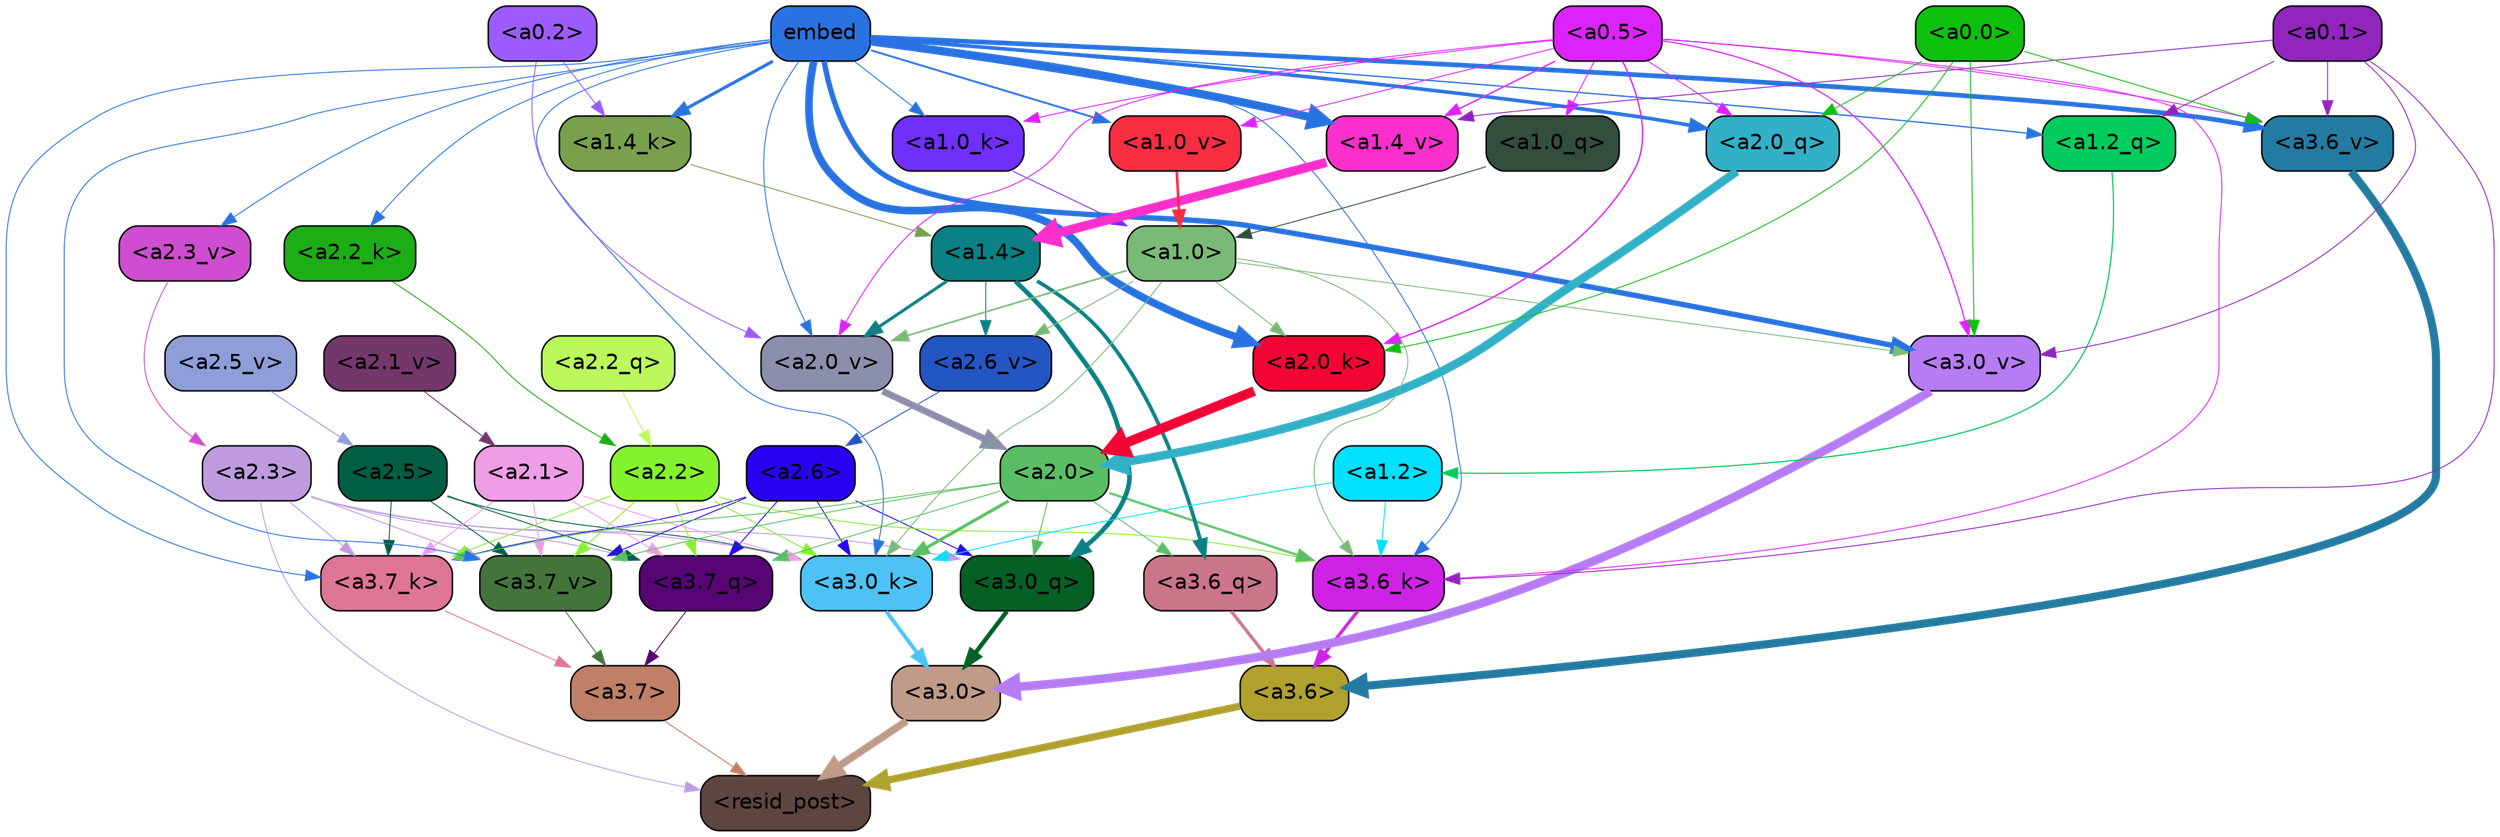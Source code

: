 strict digraph "" {
	graph [bgcolor=transparent,
		layout=dot,
		overlap=false,
		splines=true
	];
	"<a3.7>"	[color=black,
		fillcolor="#bf8067",
		fontname=Helvetica,
		shape=box,
		style="filled, rounded"];
	"<resid_post>"	[color=black,
		fillcolor="#5e4640",
		fontname=Helvetica,
		shape=box,
		style="filled, rounded"];
	"<a3.7>" -> "<resid_post>"	[color="#bf8067",
		penwidth=0.6];
	"<a3.6>"	[color=black,
		fillcolor="#b1a12d",
		fontname=Helvetica,
		shape=box,
		style="filled, rounded"];
	"<a3.6>" -> "<resid_post>"	[color="#b1a12d",
		penwidth=4.7534414529800415];
	"<a3.0>"	[color=black,
		fillcolor="#bf9b88",
		fontname=Helvetica,
		shape=box,
		style="filled, rounded"];
	"<a3.0>" -> "<resid_post>"	[color="#bf9b88",
		penwidth=4.898576855659485];
	"<a2.3>"	[color=black,
		fillcolor="#be9bdf",
		fontname=Helvetica,
		shape=box,
		style="filled, rounded"];
	"<a2.3>" -> "<resid_post>"	[color="#be9bdf",
		penwidth=0.6];
	"<a3.7_q>"	[color=black,
		fillcolor="#570475",
		fontname=Helvetica,
		shape=box,
		style="filled, rounded"];
	"<a2.3>" -> "<a3.7_q>"	[color="#be9bdf",
		penwidth=0.6];
	"<a3.0_q>"	[color=black,
		fillcolor="#046024",
		fontname=Helvetica,
		shape=box,
		style="filled, rounded"];
	"<a2.3>" -> "<a3.0_q>"	[color="#be9bdf",
		penwidth=0.6];
	"<a3.7_k>"	[color=black,
		fillcolor="#de7696",
		fontname=Helvetica,
		shape=box,
		style="filled, rounded"];
	"<a2.3>" -> "<a3.7_k>"	[color="#be9bdf",
		penwidth=0.6];
	"<a3.0_k>"	[color=black,
		fillcolor="#4ec2f5",
		fontname=Helvetica,
		shape=box,
		style="filled, rounded"];
	"<a2.3>" -> "<a3.0_k>"	[color="#be9bdf",
		penwidth=0.6];
	"<a3.7_v>"	[color=black,
		fillcolor="#43753b",
		fontname=Helvetica,
		shape=box,
		style="filled, rounded"];
	"<a2.3>" -> "<a3.7_v>"	[color="#be9bdf",
		penwidth=0.6];
	"<a3.7_q>" -> "<a3.7>"	[color="#570475",
		penwidth=0.6];
	"<a3.6_q>"	[color=black,
		fillcolor="#cb758b",
		fontname=Helvetica,
		shape=box,
		style="filled, rounded"];
	"<a3.6_q>" -> "<a3.6>"	[color="#cb758b",
		penwidth=2.160832464694977];
	"<a3.0_q>" -> "<a3.0>"	[color="#046024",
		penwidth=2.870753765106201];
	"<a3.7_k>" -> "<a3.7>"	[color="#de7696",
		penwidth=0.6];
	"<a3.6_k>"	[color=black,
		fillcolor="#ce23e5",
		fontname=Helvetica,
		shape=box,
		style="filled, rounded"];
	"<a3.6_k>" -> "<a3.6>"	[color="#ce23e5",
		penwidth=2.13908451795578];
	"<a3.0_k>" -> "<a3.0>"	[color="#4ec2f5",
		penwidth=2.520303964614868];
	"<a3.7_v>" -> "<a3.7>"	[color="#43753b",
		penwidth=0.6];
	"<a3.6_v>"	[color=black,
		fillcolor="#247ba1",
		fontname=Helvetica,
		shape=box,
		style="filled, rounded"];
	"<a3.6_v>" -> "<a3.6>"	[color="#247ba1",
		penwidth=5.297133803367615];
	"<a3.0_v>"	[color=black,
		fillcolor="#b57cf4",
		fontname=Helvetica,
		shape=box,
		style="filled, rounded"];
	"<a3.0_v>" -> "<a3.0>"	[color="#b57cf4",
		penwidth=5.680712580680847];
	"<a2.6>"	[color=black,
		fillcolor="#2703f2",
		fontname=Helvetica,
		shape=box,
		style="filled, rounded"];
	"<a2.6>" -> "<a3.7_q>"	[color="#2703f2",
		penwidth=0.6];
	"<a2.6>" -> "<a3.0_q>"	[color="#2703f2",
		penwidth=0.6];
	"<a2.6>" -> "<a3.7_k>"	[color="#2703f2",
		penwidth=0.6];
	"<a2.6>" -> "<a3.0_k>"	[color="#2703f2",
		penwidth=0.6];
	"<a2.6>" -> "<a3.7_v>"	[color="#2703f2",
		penwidth=0.6];
	"<a2.5>"	[color=black,
		fillcolor="#025e43",
		fontname=Helvetica,
		shape=box,
		style="filled, rounded"];
	"<a2.5>" -> "<a3.7_q>"	[color="#025e43",
		penwidth=0.6];
	"<a2.5>" -> "<a3.7_k>"	[color="#025e43",
		penwidth=0.6];
	"<a2.5>" -> "<a3.0_k>"	[color="#025e43",
		penwidth=0.6];
	"<a2.5>" -> "<a3.7_v>"	[color="#025e43",
		penwidth=0.6];
	"<a2.2>"	[color=black,
		fillcolor="#84f22d",
		fontname=Helvetica,
		shape=box,
		style="filled, rounded"];
	"<a2.2>" -> "<a3.7_q>"	[color="#84f22d",
		penwidth=0.6];
	"<a2.2>" -> "<a3.7_k>"	[color="#84f22d",
		penwidth=0.6];
	"<a2.2>" -> "<a3.6_k>"	[color="#84f22d",
		penwidth=0.6];
	"<a2.2>" -> "<a3.0_k>"	[color="#84f22d",
		penwidth=0.6];
	"<a2.2>" -> "<a3.7_v>"	[color="#84f22d",
		penwidth=0.6];
	"<a2.1>"	[color=black,
		fillcolor="#ef9de6",
		fontname=Helvetica,
		shape=box,
		style="filled, rounded"];
	"<a2.1>" -> "<a3.7_q>"	[color="#ef9de6",
		penwidth=0.6];
	"<a2.1>" -> "<a3.7_k>"	[color="#ef9de6",
		penwidth=0.6];
	"<a2.1>" -> "<a3.0_k>"	[color="#ef9de6",
		penwidth=0.6];
	"<a2.1>" -> "<a3.7_v>"	[color="#ef9de6",
		penwidth=0.6];
	"<a2.0>"	[color=black,
		fillcolor="#5abf64",
		fontname=Helvetica,
		shape=box,
		style="filled, rounded"];
	"<a2.0>" -> "<a3.7_q>"	[color="#5abf64",
		penwidth=0.6];
	"<a2.0>" -> "<a3.6_q>"	[color="#5abf64",
		penwidth=0.6];
	"<a2.0>" -> "<a3.0_q>"	[color="#5abf64",
		penwidth=0.6];
	"<a2.0>" -> "<a3.7_k>"	[color="#5abf64",
		penwidth=0.6];
	"<a2.0>" -> "<a3.6_k>"	[color="#5abf64",
		penwidth=1.4807794839143753];
	"<a2.0>" -> "<a3.0_k>"	[color="#5abf64",
		penwidth=2.095262974500656];
	"<a2.0>" -> "<a3.7_v>"	[color="#5abf64",
		penwidth=0.6];
	"<a1.4>"	[color=black,
		fillcolor="#098185",
		fontname=Helvetica,
		shape=box,
		style="filled, rounded"];
	"<a1.4>" -> "<a3.6_q>"	[color="#098185",
		penwidth=2.425799250602722];
	"<a1.4>" -> "<a3.0_q>"	[color="#098185",
		penwidth=3.0341034531593323];
	"<a2.6_v>"	[color=black,
		fillcolor="#2356c2",
		fontname=Helvetica,
		shape=box,
		style="filled, rounded"];
	"<a1.4>" -> "<a2.6_v>"	[color="#098185",
		penwidth=0.6];
	"<a2.0_v>"	[color=black,
		fillcolor="#8c8fab",
		fontname=Helvetica,
		shape=box,
		style="filled, rounded"];
	"<a1.4>" -> "<a2.0_v>"	[color="#098185",
		penwidth=2.007302835583687];
	embed	[color=black,
		fillcolor="#2873e1",
		fontname=Helvetica,
		shape=box,
		style="filled, rounded"];
	embed -> "<a3.7_k>"	[color="#2873e1",
		penwidth=0.6];
	embed -> "<a3.6_k>"	[color="#2873e1",
		penwidth=0.6];
	embed -> "<a3.0_k>"	[color="#2873e1",
		penwidth=0.6];
	embed -> "<a3.7_v>"	[color="#2873e1",
		penwidth=0.6];
	embed -> "<a3.6_v>"	[color="#2873e1",
		penwidth=3.067279100418091];
	embed -> "<a3.0_v>"	[color="#2873e1",
		penwidth=3.5202720761299133];
	"<a2.0_q>"	[color=black,
		fillcolor="#32b0c7",
		fontname=Helvetica,
		shape=box,
		style="filled, rounded"];
	embed -> "<a2.0_q>"	[color="#2873e1",
		penwidth=2.339468687772751];
	"<a2.2_k>"	[color=black,
		fillcolor="#1cae15",
		fontname=Helvetica,
		shape=box,
		style="filled, rounded"];
	embed -> "<a2.2_k>"	[color="#2873e1",
		penwidth=0.6];
	"<a2.0_k>"	[color=black,
		fillcolor="#f20535",
		fontname=Helvetica,
		shape=box,
		style="filled, rounded"];
	embed -> "<a2.0_k>"	[color="#2873e1",
		penwidth=4.9759310483932495];
	"<a2.3_v>"	[color=black,
		fillcolor="#ce4dd0",
		fontname=Helvetica,
		shape=box,
		style="filled, rounded"];
	embed -> "<a2.3_v>"	[color="#2873e1",
		penwidth=0.6];
	embed -> "<a2.0_v>"	[color="#2873e1",
		penwidth=0.6];
	"<a1.2_q>"	[color=black,
		fillcolor="#01cd5e",
		fontname=Helvetica,
		shape=box,
		style="filled, rounded"];
	embed -> "<a1.2_q>"	[color="#2873e1",
		penwidth=0.8262195587158203];
	"<a1.4_k>"	[color=black,
		fillcolor="#78a04d",
		fontname=Helvetica,
		shape=box,
		style="filled, rounded"];
	embed -> "<a1.4_k>"	[color="#2873e1",
		penwidth=2.0715588331222534];
	"<a1.0_k>"	[color=black,
		fillcolor="#6e30fa",
		fontname=Helvetica,
		shape=box,
		style="filled, rounded"];
	embed -> "<a1.0_k>"	[color="#2873e1",
		penwidth=0.6];
	"<a1.4_v>"	[color=black,
		fillcolor="#fb2fcc",
		fontname=Helvetica,
		shape=box,
		style="filled, rounded"];
	embed -> "<a1.4_v>"	[color="#2873e1",
		penwidth=5.3763720989227295];
	"<a1.0_v>"	[color=black,
		fillcolor="#f72d41",
		fontname=Helvetica,
		shape=box,
		style="filled, rounded"];
	embed -> "<a1.0_v>"	[color="#2873e1",
		penwidth=1.232791244983673];
	"<a1.2>"	[color=black,
		fillcolor="#01e0fd",
		fontname=Helvetica,
		shape=box,
		style="filled, rounded"];
	"<a1.2>" -> "<a3.6_k>"	[color="#01e0fd",
		penwidth=0.6];
	"<a1.2>" -> "<a3.0_k>"	[color="#01e0fd",
		penwidth=0.6];
	"<a1.0>"	[color=black,
		fillcolor="#79ba77",
		fontname=Helvetica,
		shape=box,
		style="filled, rounded"];
	"<a1.0>" -> "<a3.6_k>"	[color="#79ba77",
		penwidth=0.6];
	"<a1.0>" -> "<a3.0_k>"	[color="#79ba77",
		penwidth=0.6];
	"<a1.0>" -> "<a3.0_v>"	[color="#79ba77",
		penwidth=0.6];
	"<a1.0>" -> "<a2.0_k>"	[color="#79ba77",
		penwidth=0.6];
	"<a1.0>" -> "<a2.6_v>"	[color="#79ba77",
		penwidth=0.6];
	"<a1.0>" -> "<a2.0_v>"	[color="#79ba77",
		penwidth=1.0943371653556824];
	"<a0.5>"	[color=black,
		fillcolor="#de22fc",
		fontname=Helvetica,
		shape=box,
		style="filled, rounded"];
	"<a0.5>" -> "<a3.6_k>"	[color="#de22fc",
		penwidth=0.6];
	"<a0.5>" -> "<a3.6_v>"	[color="#de22fc",
		penwidth=0.6];
	"<a0.5>" -> "<a3.0_v>"	[color="#de22fc",
		penwidth=0.764040544629097];
	"<a0.5>" -> "<a2.0_q>"	[color="#de22fc",
		penwidth=0.6];
	"<a0.5>" -> "<a2.0_k>"	[color="#de22fc",
		penwidth=0.8956001400947571];
	"<a0.5>" -> "<a2.0_v>"	[color="#de22fc",
		penwidth=0.6];
	"<a1.0_q>"	[color=black,
		fillcolor="#324e3d",
		fontname=Helvetica,
		shape=box,
		style="filled, rounded"];
	"<a0.5>" -> "<a1.0_q>"	[color="#de22fc",
		penwidth=0.6];
	"<a0.5>" -> "<a1.0_k>"	[color="#de22fc",
		penwidth=0.6];
	"<a0.5>" -> "<a1.4_v>"	[color="#de22fc",
		penwidth=0.8774083852767944];
	"<a0.5>" -> "<a1.0_v>"	[color="#de22fc",
		penwidth=0.6];
	"<a0.1>"	[color=black,
		fillcolor="#9125be",
		fontname=Helvetica,
		shape=box,
		style="filled, rounded"];
	"<a0.1>" -> "<a3.6_k>"	[color="#9125be",
		penwidth=0.6];
	"<a0.1>" -> "<a3.6_v>"	[color="#9125be",
		penwidth=0.6];
	"<a0.1>" -> "<a3.0_v>"	[color="#9125be",
		penwidth=0.6];
	"<a0.1>" -> "<a1.2_q>"	[color="#9125be",
		penwidth=0.6];
	"<a0.1>" -> "<a1.4_v>"	[color="#9125be",
		penwidth=0.6];
	"<a0.0>"	[color=black,
		fillcolor="#0dc10e",
		fontname=Helvetica,
		shape=box,
		style="filled, rounded"];
	"<a0.0>" -> "<a3.6_v>"	[color="#0dc10e",
		penwidth=0.6];
	"<a0.0>" -> "<a3.0_v>"	[color="#0dc10e",
		penwidth=0.6];
	"<a0.0>" -> "<a2.0_q>"	[color="#0dc10e",
		penwidth=0.6];
	"<a0.0>" -> "<a2.0_k>"	[color="#0dc10e",
		penwidth=0.6];
	"<a2.2_q>"	[color=black,
		fillcolor="#baf85b",
		fontname=Helvetica,
		shape=box,
		style="filled, rounded"];
	"<a2.2_q>" -> "<a2.2>"	[color="#baf85b",
		penwidth=0.6];
	"<a2.0_q>" -> "<a2.0>"	[color="#32b0c7",
		penwidth=5.606565475463867];
	"<a2.2_k>" -> "<a2.2>"	[color="#1cae15",
		penwidth=0.6];
	"<a2.0_k>" -> "<a2.0>"	[color="#f20535",
		penwidth=6.344284534454346];
	"<a2.6_v>" -> "<a2.6>"	[color="#2356c2",
		penwidth=0.6];
	"<a2.5_v>"	[color=black,
		fillcolor="#8e9ed8",
		fontname=Helvetica,
		shape=box,
		style="filled, rounded"];
	"<a2.5_v>" -> "<a2.5>"	[color="#8e9ed8",
		penwidth=0.6];
	"<a2.3_v>" -> "<a2.3>"	[color="#ce4dd0",
		penwidth=0.6];
	"<a2.1_v>"	[color=black,
		fillcolor="#73376c",
		fontname=Helvetica,
		shape=box,
		style="filled, rounded"];
	"<a2.1_v>" -> "<a2.1>"	[color="#73376c",
		penwidth=0.6];
	"<a2.0_v>" -> "<a2.0>"	[color="#8c8fab",
		penwidth=4.422677040100098];
	"<a0.2>"	[color=black,
		fillcolor="#9c5cfb",
		fontname=Helvetica,
		shape=box,
		style="filled, rounded"];
	"<a0.2>" -> "<a2.0_v>"	[color="#9c5cfb",
		penwidth=0.6];
	"<a0.2>" -> "<a1.4_k>"	[color="#9c5cfb",
		penwidth=0.6];
	"<a1.2_q>" -> "<a1.2>"	[color="#01cd5e",
		penwidth=0.7570515871047974];
	"<a1.0_q>" -> "<a1.0>"	[color="#324e3d",
		penwidth=0.6];
	"<a1.4_k>" -> "<a1.4>"	[color="#78a04d",
		penwidth=0.6];
	"<a1.0_k>" -> "<a1.0>"	[color="#6e30fa",
		penwidth=0.6];
	"<a1.4_v>" -> "<a1.4>"	[color="#fb2fcc",
		penwidth=6.0194467306137085];
	"<a1.0_v>" -> "<a1.0>"	[color="#f72d41",
		penwidth=1.738280937075615];
}
